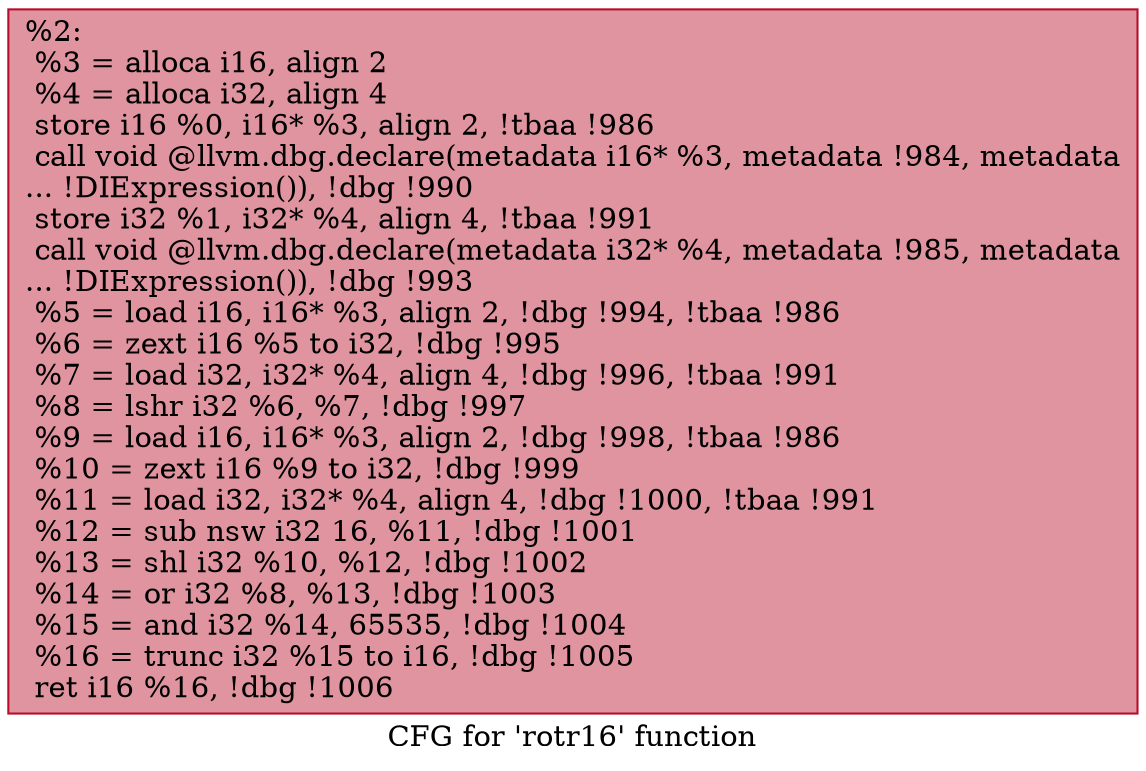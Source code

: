 digraph "CFG for 'rotr16' function" {
	label="CFG for 'rotr16' function";

	Node0x261b1b0 [shape=record,color="#b70d28ff", style=filled, fillcolor="#b70d2870",label="{%2:\l  %3 = alloca i16, align 2\l  %4 = alloca i32, align 4\l  store i16 %0, i16* %3, align 2, !tbaa !986\l  call void @llvm.dbg.declare(metadata i16* %3, metadata !984, metadata\l... !DIExpression()), !dbg !990\l  store i32 %1, i32* %4, align 4, !tbaa !991\l  call void @llvm.dbg.declare(metadata i32* %4, metadata !985, metadata\l... !DIExpression()), !dbg !993\l  %5 = load i16, i16* %3, align 2, !dbg !994, !tbaa !986\l  %6 = zext i16 %5 to i32, !dbg !995\l  %7 = load i32, i32* %4, align 4, !dbg !996, !tbaa !991\l  %8 = lshr i32 %6, %7, !dbg !997\l  %9 = load i16, i16* %3, align 2, !dbg !998, !tbaa !986\l  %10 = zext i16 %9 to i32, !dbg !999\l  %11 = load i32, i32* %4, align 4, !dbg !1000, !tbaa !991\l  %12 = sub nsw i32 16, %11, !dbg !1001\l  %13 = shl i32 %10, %12, !dbg !1002\l  %14 = or i32 %8, %13, !dbg !1003\l  %15 = and i32 %14, 65535, !dbg !1004\l  %16 = trunc i32 %15 to i16, !dbg !1005\l  ret i16 %16, !dbg !1006\l}"];
}

